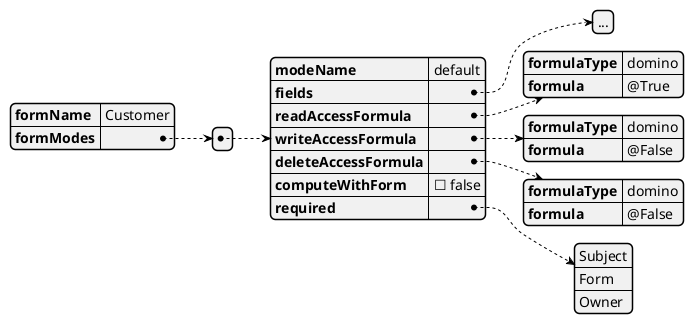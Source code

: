@startjson SchemaFormMode
		{
			"formName": "Customer",
			"formModes": [
				{
					"modeName": "default",
					"fields": ["..."],
                    "readAccessFormula": {
                        "formulaType": "domino",
                        "formula": "@True"
                    },
                    "writeAccessFormula": {
                        "formulaType": "domino",
                        "formula": "@False"
                    },
                    "deleteAccessFormula": {
                        "formulaType": "domino",
                        "formula": "@False"
                    },
					"computeWithForm": false,
                    "required" : ["Subject","Form","Owner"]
				}
			]
		}
@endjson